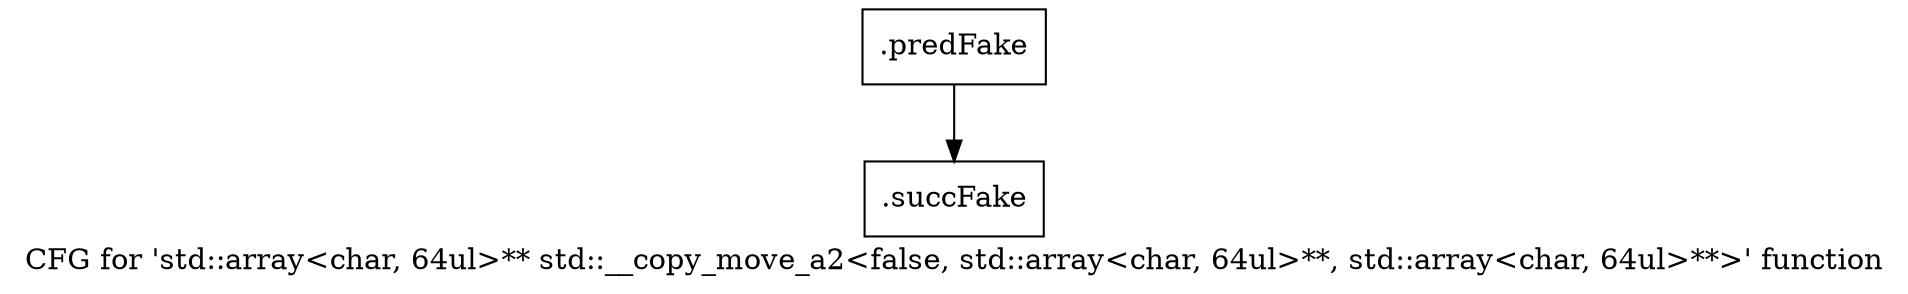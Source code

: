digraph "CFG for 'std::array\<char, 64ul\>** std::__copy_move_a2\<false, std::array\<char, 64ul\>**, std::array\<char, 64ul\>**\>' function" {
	label="CFG for 'std::array\<char, 64ul\>** std::__copy_move_a2\<false, std::array\<char, 64ul\>**, std::array\<char, 64ul\>**\>' function";

	Node0x5ef67a0 [shape=record,filename="",linenumber="",label="{.predFake}"];
	Node0x5ef67a0 -> Node0x62f00a0[ callList="" memoryops="" filename="/mnt/xilinx/Vitis_HLS/2021.2/tps/lnx64/gcc-6.2.0/lib/gcc/x86_64-pc-linux-gnu/6.2.0/../../../../include/c++/6.2.0/bits/stl_algobase.h" execusionnum="0"];
	Node0x62f00a0 [shape=record,filename="/mnt/xilinx/Vitis_HLS/2021.2/tps/lnx64/gcc-6.2.0/lib/gcc/x86_64-pc-linux-gnu/6.2.0/../../../../include/c++/6.2.0/bits/stl_algobase.h",linenumber="422",label="{.succFake}"];
}
